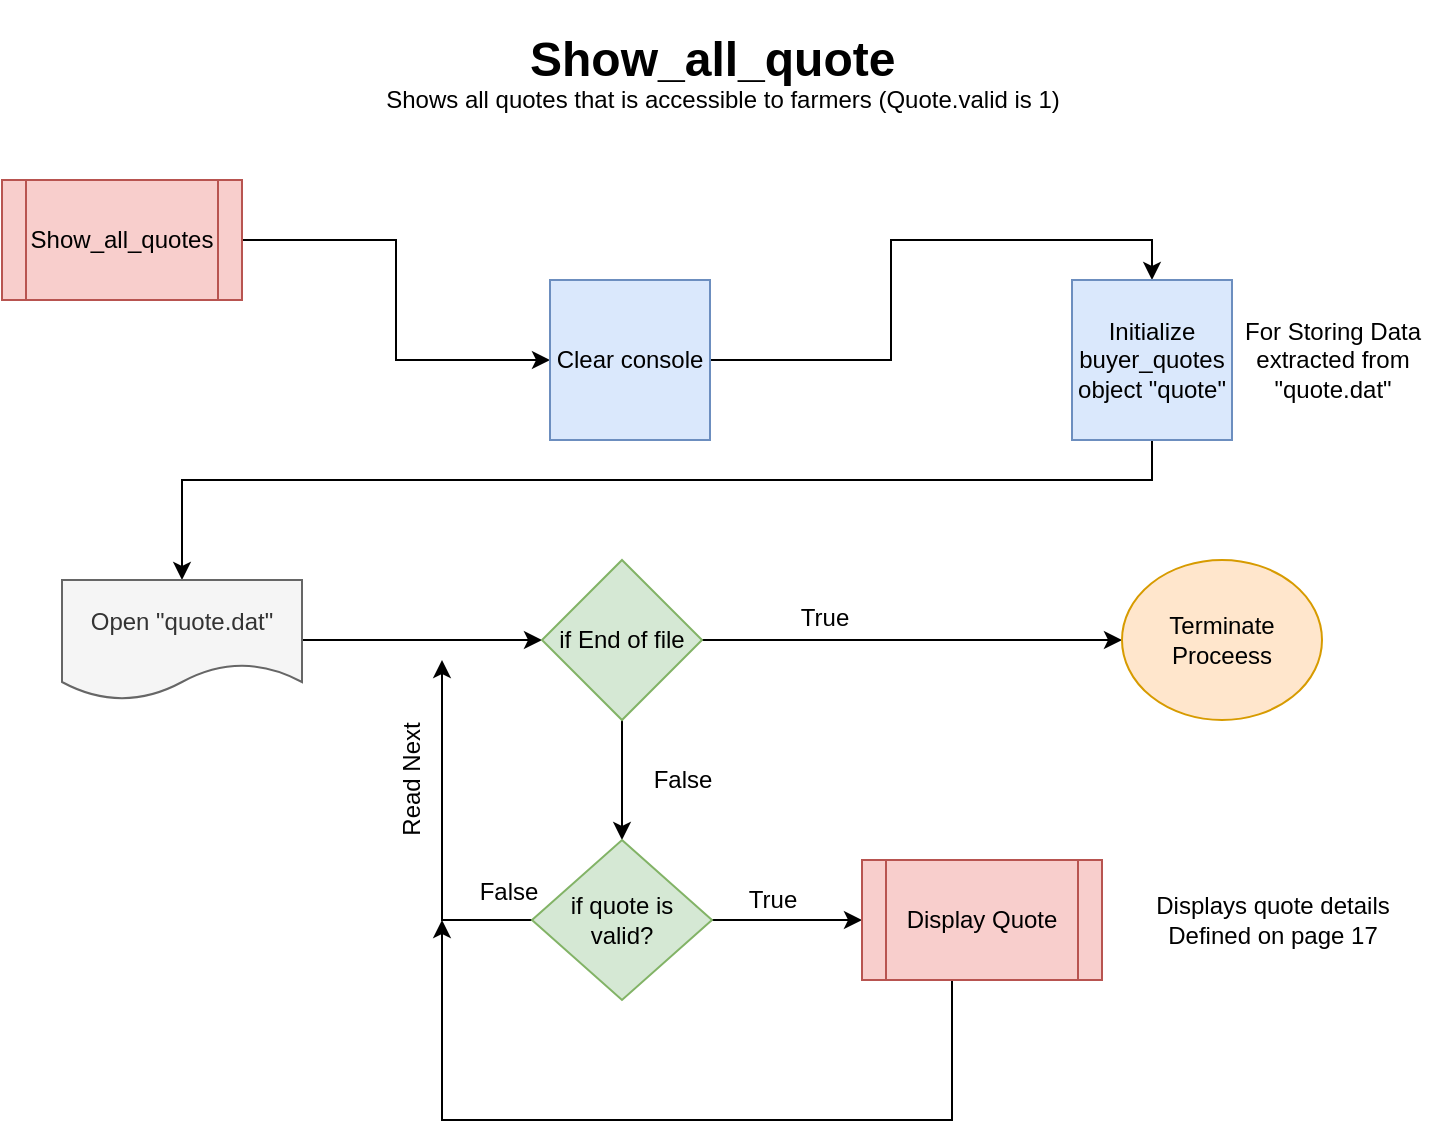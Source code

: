 <mxfile version="13.0.3" type="device"><diagram id="3dF_-Wv2x2gZ8MhzbS6M" name="Page-1"><mxGraphModel dx="1024" dy="592" grid="1" gridSize="10" guides="1" tooltips="1" connect="1" arrows="1" fold="1" page="1" pageScale="1" pageWidth="827" pageHeight="1169" math="0" shadow="0"><root><mxCell id="0"/><mxCell id="1" parent="0"/><mxCell id="OCchSFUTWS_ftcTwPR-S-5" style="edgeStyle=orthogonalEdgeStyle;rounded=0;orthogonalLoop=1;jettySize=auto;html=1;entryX=0;entryY=0.5;entryDx=0;entryDy=0;" parent="1" source="OCchSFUTWS_ftcTwPR-S-1" target="OCchSFUTWS_ftcTwPR-S-2" edge="1"><mxGeometry relative="1" as="geometry"/></mxCell><mxCell id="OCchSFUTWS_ftcTwPR-S-1" value="Show_all_quotes" style="shape=process;whiteSpace=wrap;html=1;backgroundOutline=1;fillColor=#f8cecc;strokeColor=#b85450;" parent="1" vertex="1"><mxGeometry x="60" y="110" width="120" height="60" as="geometry"/></mxCell><mxCell id="OCchSFUTWS_ftcTwPR-S-21" style="edgeStyle=orthogonalEdgeStyle;rounded=0;orthogonalLoop=1;jettySize=auto;html=1;entryX=0.5;entryY=0;entryDx=0;entryDy=0;" parent="1" source="OCchSFUTWS_ftcTwPR-S-2" target="OCchSFUTWS_ftcTwPR-S-7" edge="1"><mxGeometry relative="1" as="geometry"/></mxCell><mxCell id="OCchSFUTWS_ftcTwPR-S-2" value="Clear console" style="whiteSpace=wrap;html=1;aspect=fixed;fillColor=#dae8fc;strokeColor=#6c8ebf;" parent="1" vertex="1"><mxGeometry x="334" y="160" width="80" height="80" as="geometry"/></mxCell><mxCell id="OCchSFUTWS_ftcTwPR-S-22" style="edgeStyle=orthogonalEdgeStyle;rounded=0;orthogonalLoop=1;jettySize=auto;html=1;entryX=0.5;entryY=0;entryDx=0;entryDy=0;" parent="1" source="OCchSFUTWS_ftcTwPR-S-7" target="OCchSFUTWS_ftcTwPR-S-9" edge="1"><mxGeometry relative="1" as="geometry"><Array as="points"><mxPoint x="635" y="260"/><mxPoint x="150" y="260"/></Array></mxGeometry></mxCell><mxCell id="OCchSFUTWS_ftcTwPR-S-7" value="Initialize buyer_quotes object &quot;quote&quot;" style="whiteSpace=wrap;html=1;aspect=fixed;fillColor=#dae8fc;strokeColor=#6c8ebf;" parent="1" vertex="1"><mxGeometry x="595" y="160" width="80" height="80" as="geometry"/></mxCell><mxCell id="OCchSFUTWS_ftcTwPR-S-23" value="" style="edgeStyle=orthogonalEdgeStyle;rounded=0;orthogonalLoop=1;jettySize=auto;html=1;" parent="1" source="OCchSFUTWS_ftcTwPR-S-9" target="OCchSFUTWS_ftcTwPR-S-10" edge="1"><mxGeometry relative="1" as="geometry"/></mxCell><mxCell id="OCchSFUTWS_ftcTwPR-S-9" value="Open &quot;quote.dat&quot;" style="shape=document;whiteSpace=wrap;html=1;boundedLbl=1;fillColor=#f5f5f5;strokeColor=#666666;fontColor=#333333;" parent="1" vertex="1"><mxGeometry x="90" y="310" width="120" height="60" as="geometry"/></mxCell><mxCell id="OCchSFUTWS_ftcTwPR-S-17" value="" style="edgeStyle=orthogonalEdgeStyle;rounded=0;orthogonalLoop=1;jettySize=auto;html=1;" parent="1" source="OCchSFUTWS_ftcTwPR-S-10" target="OCchSFUTWS_ftcTwPR-S-12" edge="1"><mxGeometry relative="1" as="geometry"/></mxCell><mxCell id="OCchSFUTWS_ftcTwPR-S-19" style="edgeStyle=orthogonalEdgeStyle;rounded=0;orthogonalLoop=1;jettySize=auto;html=1;" parent="1" source="OCchSFUTWS_ftcTwPR-S-10" target="OCchSFUTWS_ftcTwPR-S-20" edge="1"><mxGeometry relative="1" as="geometry"><mxPoint x="610" y="600" as="targetPoint"/></mxGeometry></mxCell><mxCell id="OCchSFUTWS_ftcTwPR-S-10" value="if End of file" style="rhombus;whiteSpace=wrap;html=1;fillColor=#d5e8d4;strokeColor=#82b366;" parent="1" vertex="1"><mxGeometry x="330" y="300" width="80" height="80" as="geometry"/></mxCell><mxCell id="OCchSFUTWS_ftcTwPR-S-11" style="edgeStyle=orthogonalEdgeStyle;rounded=0;orthogonalLoop=1;jettySize=auto;html=1;" parent="1" source="OCchSFUTWS_ftcTwPR-S-12" edge="1"><mxGeometry relative="1" as="geometry"><mxPoint x="280" y="350" as="targetPoint"/><Array as="points"><mxPoint x="370" y="480"/><mxPoint x="280" y="480"/><mxPoint x="280" y="410"/></Array></mxGeometry></mxCell><mxCell id="OCchSFUTWS_ftcTwPR-S-18" style="edgeStyle=orthogonalEdgeStyle;rounded=0;orthogonalLoop=1;jettySize=auto;html=1;entryX=0;entryY=0.5;entryDx=0;entryDy=0;" parent="1" source="OCchSFUTWS_ftcTwPR-S-12" target="OCchSFUTWS_ftcTwPR-S-14" edge="1"><mxGeometry relative="1" as="geometry"/></mxCell><mxCell id="OCchSFUTWS_ftcTwPR-S-12" value="if quote is valid?" style="rhombus;whiteSpace=wrap;html=1;strokeWidth=1;spacingLeft=15;spacingRight=15;fillColor=#d5e8d4;strokeColor=#82b366;" parent="1" vertex="1"><mxGeometry x="325" y="440" width="90" height="80" as="geometry"/></mxCell><mxCell id="OCchSFUTWS_ftcTwPR-S-13" style="edgeStyle=orthogonalEdgeStyle;rounded=0;orthogonalLoop=1;jettySize=auto;html=1;" parent="1" source="OCchSFUTWS_ftcTwPR-S-14" edge="1"><mxGeometry relative="1" as="geometry"><mxPoint x="280" y="480" as="targetPoint"/><Array as="points"><mxPoint x="535" y="580"/><mxPoint x="280" y="580"/></Array></mxGeometry></mxCell><mxCell id="OCchSFUTWS_ftcTwPR-S-14" value="Display Quote" style="shape=process;whiteSpace=wrap;html=1;backgroundOutline=1;strokeWidth=1;fillColor=#f8cecc;strokeColor=#b85450;" parent="1" vertex="1"><mxGeometry x="490" y="450" width="120" height="60" as="geometry"/></mxCell><mxCell id="OCchSFUTWS_ftcTwPR-S-20" value="Terminate Proceess" style="ellipse;whiteSpace=wrap;html=1;fillColor=#ffe6cc;strokeColor=#d79b00;" parent="1" vertex="1"><mxGeometry x="620" y="300" width="100" height="80" as="geometry"/></mxCell><mxCell id="O0aLoy8jiYvT4szanMIk-1" value="&lt;h1&gt;Show_all_quotes&lt;/h1&gt;&lt;p&gt;&lt;br&gt;&lt;/p&gt;" style="text;html=1;strokeColor=none;fillColor=none;spacing=5;spacingTop=-20;whiteSpace=wrap;overflow=hidden;rounded=0;" parent="1" vertex="1"><mxGeometry x="319" y="30" width="190" height="40" as="geometry"/></mxCell><mxCell id="O0aLoy8jiYvT4szanMIk-2" value="Shows all quotes that is accessible to farmers (Quote.valid is 1)" style="text;html=1;align=center;verticalAlign=middle;resizable=0;points=[];autosize=1;" parent="1" vertex="1"><mxGeometry x="245" y="60" width="350" height="20" as="geometry"/></mxCell><mxCell id="O0aLoy8jiYvT4szanMIk-3" value="For Storing Data &lt;br&gt;extracted from &lt;br&gt;&quot;quote.dat&quot;" style="text;html=1;align=center;verticalAlign=middle;resizable=0;points=[];autosize=1;" parent="1" vertex="1"><mxGeometry x="675" y="175" width="100" height="50" as="geometry"/></mxCell><mxCell id="O0aLoy8jiYvT4szanMIk-4" value="True" style="text;html=1;align=center;verticalAlign=middle;resizable=0;points=[];autosize=1;" parent="1" vertex="1"><mxGeometry x="451" y="319" width="40" height="20" as="geometry"/></mxCell><mxCell id="O0aLoy8jiYvT4szanMIk-6" value="False" style="text;html=1;align=center;verticalAlign=middle;resizable=0;points=[];autosize=1;" parent="1" vertex="1"><mxGeometry x="375" y="400" width="50" height="20" as="geometry"/></mxCell><mxCell id="O0aLoy8jiYvT4szanMIk-7" value="True" style="text;html=1;align=center;verticalAlign=middle;resizable=0;points=[];autosize=1;" parent="1" vertex="1"><mxGeometry x="425" y="460" width="40" height="20" as="geometry"/></mxCell><mxCell id="O0aLoy8jiYvT4szanMIk-8" value="False" style="text;html=1;align=center;verticalAlign=middle;resizable=0;points=[];autosize=1;" parent="1" vertex="1"><mxGeometry x="288" y="456" width="50" height="20" as="geometry"/></mxCell><mxCell id="O0aLoy8jiYvT4szanMIk-9" value="Read Next" style="text;html=1;align=center;verticalAlign=middle;resizable=0;points=[];autosize=1;rotation=270;" parent="1" vertex="1"><mxGeometry x="230" y="400" width="70" height="20" as="geometry"/></mxCell><mxCell id="U-yuL8iyWUxnhjrKkXYJ-1" value="Displays quote details&lt;br&gt;Defined on page 17" style="text;html=1;align=center;verticalAlign=middle;resizable=0;points=[];autosize=1;" vertex="1" parent="1"><mxGeometry x="630" y="465" width="130" height="30" as="geometry"/></mxCell></root></mxGraphModel></diagram></mxfile>